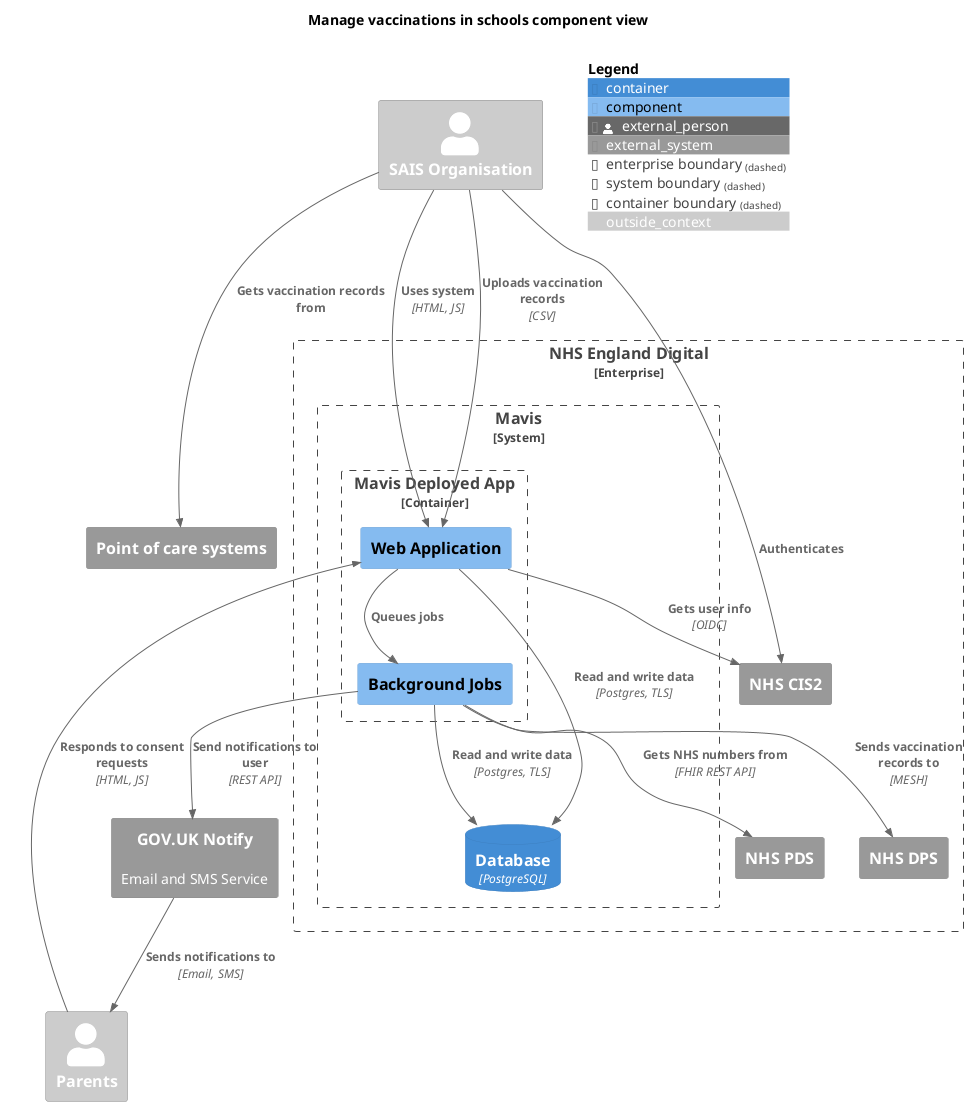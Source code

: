 @startuml

!include <C4/C4_Component.puml>

LAYOUT_TOP_DOWN()

title "Manage vaccinations in schools component view"

AddElementTag("outside_context", $bgColor="#CCC", $fontColor="#FFF")

Person_Ext(sais, "SAIS Organisation", $tags="outside_context")
Person_Ext(parents, "Parents", $tags="outside_context")

System_Ext(poc, "Point of care systems")

Enterprise_Boundary(nhs, "NHS England Digital") {
  System_Boundary(mavis, "Mavis", "") {
    Container_Boundary(mavis_app, "Mavis Deployed App", "Ruby on Rails") {
      Component(webapp, "Web Application")
      Component(bgjobs, "Background Jobs")
    }
    ContainerDb(database, "Database", "PostgreSQL")
  }

  System_Ext(cis, "NHS CIS2")
  System_Ext(pds, "NHS PDS")
  System_Ext(dps, "NHS DPS")
}
System_Ext(notify, "GOV.UK Notify", "Email and SMS Service")


AddRelTag("optional", $textColor="black", $lineColor="black", $lineStyle="dashed")

Rel(sais, cis, "Authenticates")
Rel(webapp, cis, "Gets user info", "OIDC")
Rel(sais, webapp, "Uses system", "HTML, JS")
Rel(sais, poc, "Gets vaccination records from")
Rel(sais, webapp, "Uploads vaccination records", "CSV")
Rel(parents, webapp, "Responds to consent requests", "HTML, JS")
Rel(webapp, database, "Read and write data", "Postgres, TLS")
Rel(webapp, bgjobs, "Queues jobs")
Rel(bgjobs, database, "Read and write data", "Postgres, TLS")
Rel(bgjobs, notify, "Send notifications to user", "REST API")
Rel(notify, parents, "Sends notifications to", "Email, SMS")
Rel(bgjobs, pds, "Gets NHS numbers from", "FHIR REST API")
Rel(bgjobs, dps, "Sends vaccination records to", "MESH")


SHOW_FLOATING_LEGEND()

@enduml
